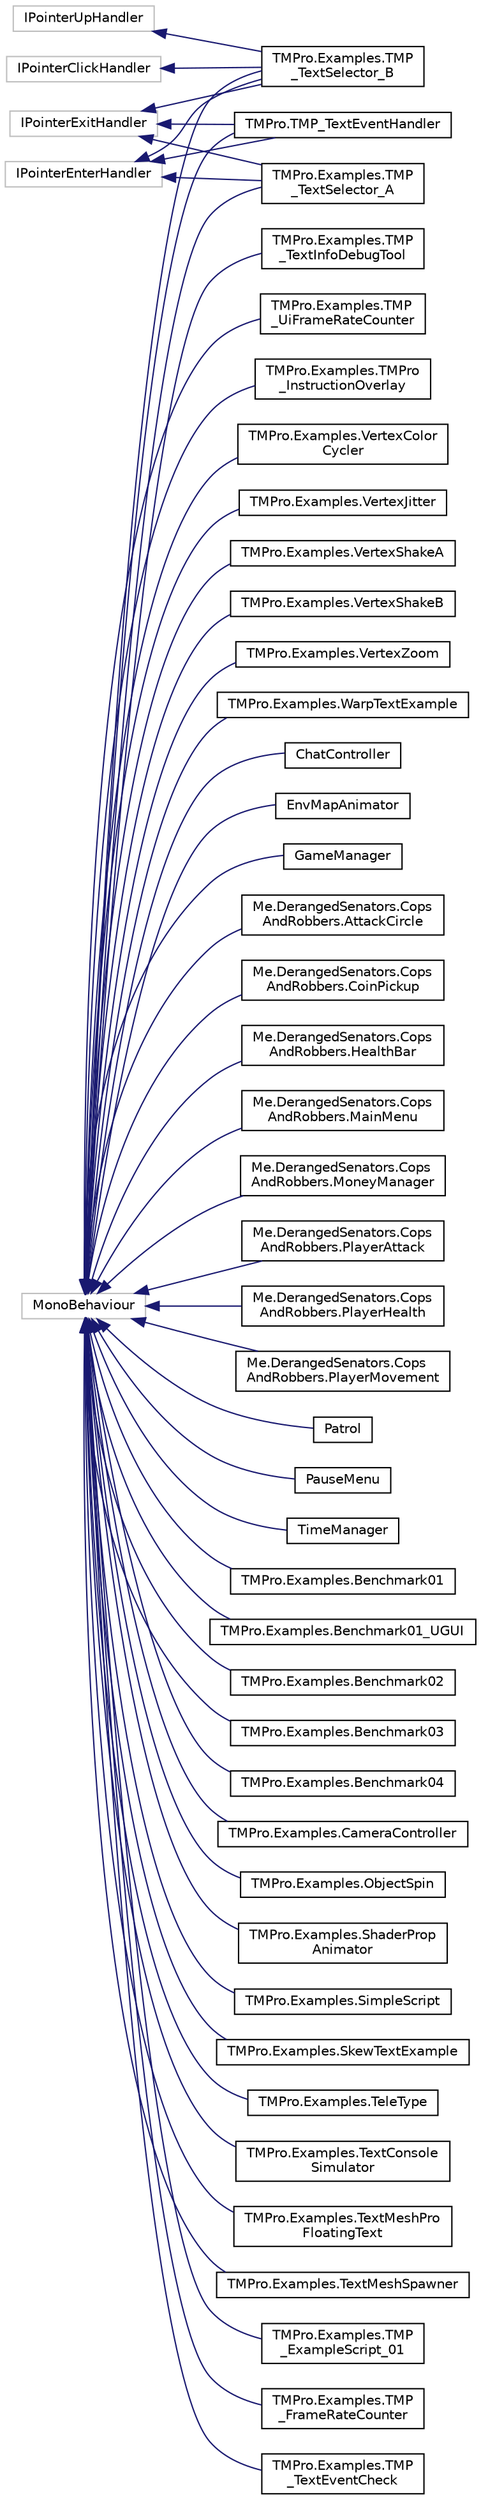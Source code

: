 digraph "Graphical Class Hierarchy"
{
  edge [fontname="Helvetica",fontsize="10",labelfontname="Helvetica",labelfontsize="10"];
  node [fontname="Helvetica",fontsize="10",shape=record];
  rankdir="LR";
  Node64 [label="IPointerClickHandler",height=0.2,width=0.4,color="grey75", fillcolor="white", style="filled"];
  Node64 -> Node49 [dir="back",color="midnightblue",fontsize="10",style="solid",fontname="Helvetica"];
  Node49 [label="TMPro.Examples.TMP\l_TextSelector_B",height=0.2,width=0.4,color="black", fillcolor="white", style="filled",URL="$classTMPro_1_1Examples_1_1TMP__TextSelector__B.html"];
  Node63 [label="IPointerEnterHandler",height=0.2,width=0.4,color="grey75", fillcolor="white", style="filled"];
  Node63 -> Node48 [dir="back",color="midnightblue",fontsize="10",style="solid",fontname="Helvetica"];
  Node48 [label="TMPro.Examples.TMP\l_TextSelector_A",height=0.2,width=0.4,color="black", fillcolor="white", style="filled",URL="$classTMPro_1_1Examples_1_1TMP__TextSelector__A.html"];
  Node63 -> Node49 [dir="back",color="midnightblue",fontsize="10",style="solid",fontname="Helvetica"];
  Node63 -> Node58 [dir="back",color="midnightblue",fontsize="10",style="solid",fontname="Helvetica"];
  Node58 [label="TMPro.TMP_TextEventHandler",height=0.2,width=0.4,color="black", fillcolor="white", style="filled",URL="$classTMPro_1_1TMP__TextEventHandler.html"];
  Node62 [label="IPointerExitHandler",height=0.2,width=0.4,color="grey75", fillcolor="white", style="filled"];
  Node62 -> Node48 [dir="back",color="midnightblue",fontsize="10",style="solid",fontname="Helvetica"];
  Node62 -> Node49 [dir="back",color="midnightblue",fontsize="10",style="solid",fontname="Helvetica"];
  Node62 -> Node58 [dir="back",color="midnightblue",fontsize="10",style="solid",fontname="Helvetica"];
  Node61 [label="IPointerUpHandler",height=0.2,width=0.4,color="grey75", fillcolor="white", style="filled"];
  Node61 -> Node49 [dir="back",color="midnightblue",fontsize="10",style="solid",fontname="Helvetica"];
  Node15 [label="MonoBehaviour",height=0.2,width=0.4,color="grey75", fillcolor="white", style="filled"];
  Node15 -> Node0 [dir="back",color="midnightblue",fontsize="10",style="solid",fontname="Helvetica"];
  Node0 [label="ChatController",height=0.2,width=0.4,color="black", fillcolor="white", style="filled",URL="$classChatController.html"];
  Node15 -> Node17 [dir="back",color="midnightblue",fontsize="10",style="solid",fontname="Helvetica"];
  Node17 [label="EnvMapAnimator",height=0.2,width=0.4,color="black", fillcolor="white", style="filled",URL="$classEnvMapAnimator.html"];
  Node15 -> Node18 [dir="back",color="midnightblue",fontsize="10",style="solid",fontname="Helvetica"];
  Node18 [label="GameManager",height=0.2,width=0.4,color="black", fillcolor="white", style="filled",URL="$classGameManager.html"];
  Node15 -> Node19 [dir="back",color="midnightblue",fontsize="10",style="solid",fontname="Helvetica"];
  Node19 [label="Me.DerangedSenators.Cops\lAndRobbers.AttackCircle",height=0.2,width=0.4,color="black", fillcolor="white", style="filled",URL="$classMe_1_1DerangedSenators_1_1CopsAndRobbers_1_1AttackCircle.html"];
  Node15 -> Node20 [dir="back",color="midnightblue",fontsize="10",style="solid",fontname="Helvetica"];
  Node20 [label="Me.DerangedSenators.Cops\lAndRobbers.CoinPickup",height=0.2,width=0.4,color="black", fillcolor="white", style="filled",URL="$classMe_1_1DerangedSenators_1_1CopsAndRobbers_1_1CoinPickup.html"];
  Node15 -> Node21 [dir="back",color="midnightblue",fontsize="10",style="solid",fontname="Helvetica"];
  Node21 [label="Me.DerangedSenators.Cops\lAndRobbers.HealthBar",height=0.2,width=0.4,color="black", fillcolor="white", style="filled",URL="$classMe_1_1DerangedSenators_1_1CopsAndRobbers_1_1HealthBar.html"];
  Node15 -> Node22 [dir="back",color="midnightblue",fontsize="10",style="solid",fontname="Helvetica"];
  Node22 [label="Me.DerangedSenators.Cops\lAndRobbers.MainMenu",height=0.2,width=0.4,color="black", fillcolor="white", style="filled",URL="$classMe_1_1DerangedSenators_1_1CopsAndRobbers_1_1MainMenu.html"];
  Node15 -> Node23 [dir="back",color="midnightblue",fontsize="10",style="solid",fontname="Helvetica"];
  Node23 [label="Me.DerangedSenators.Cops\lAndRobbers.MoneyManager",height=0.2,width=0.4,color="black", fillcolor="white", style="filled",URL="$classMe_1_1DerangedSenators_1_1CopsAndRobbers_1_1MoneyManager.html"];
  Node15 -> Node24 [dir="back",color="midnightblue",fontsize="10",style="solid",fontname="Helvetica"];
  Node24 [label="Me.DerangedSenators.Cops\lAndRobbers.PlayerAttack",height=0.2,width=0.4,color="black", fillcolor="white", style="filled",URL="$classMe_1_1DerangedSenators_1_1CopsAndRobbers_1_1PlayerAttack.html"];
  Node15 -> Node25 [dir="back",color="midnightblue",fontsize="10",style="solid",fontname="Helvetica"];
  Node25 [label="Me.DerangedSenators.Cops\lAndRobbers.PlayerHealth",height=0.2,width=0.4,color="black", fillcolor="white", style="filled",URL="$classMe_1_1DerangedSenators_1_1CopsAndRobbers_1_1PlayerHealth.html"];
  Node15 -> Node26 [dir="back",color="midnightblue",fontsize="10",style="solid",fontname="Helvetica"];
  Node26 [label="Me.DerangedSenators.Cops\lAndRobbers.PlayerMovement",height=0.2,width=0.4,color="black", fillcolor="white", style="filled",URL="$classMe_1_1DerangedSenators_1_1CopsAndRobbers_1_1PlayerMovement.html"];
  Node15 -> Node27 [dir="back",color="midnightblue",fontsize="10",style="solid",fontname="Helvetica"];
  Node27 [label="Patrol",height=0.2,width=0.4,color="black", fillcolor="white", style="filled",URL="$classPatrol.html"];
  Node15 -> Node28 [dir="back",color="midnightblue",fontsize="10",style="solid",fontname="Helvetica"];
  Node28 [label="PauseMenu",height=0.2,width=0.4,color="black", fillcolor="white", style="filled",URL="$classPauseMenu.html"];
  Node15 -> Node29 [dir="back",color="midnightblue",fontsize="10",style="solid",fontname="Helvetica"];
  Node29 [label="TimeManager",height=0.2,width=0.4,color="black", fillcolor="white", style="filled",URL="$classTimeManager.html"];
  Node15 -> Node30 [dir="back",color="midnightblue",fontsize="10",style="solid",fontname="Helvetica"];
  Node30 [label="TMPro.Examples.Benchmark01",height=0.2,width=0.4,color="black", fillcolor="white", style="filled",URL="$classTMPro_1_1Examples_1_1Benchmark01.html"];
  Node15 -> Node31 [dir="back",color="midnightblue",fontsize="10",style="solid",fontname="Helvetica"];
  Node31 [label="TMPro.Examples.Benchmark01_UGUI",height=0.2,width=0.4,color="black", fillcolor="white", style="filled",URL="$classTMPro_1_1Examples_1_1Benchmark01__UGUI.html"];
  Node15 -> Node32 [dir="back",color="midnightblue",fontsize="10",style="solid",fontname="Helvetica"];
  Node32 [label="TMPro.Examples.Benchmark02",height=0.2,width=0.4,color="black", fillcolor="white", style="filled",URL="$classTMPro_1_1Examples_1_1Benchmark02.html"];
  Node15 -> Node33 [dir="back",color="midnightblue",fontsize="10",style="solid",fontname="Helvetica"];
  Node33 [label="TMPro.Examples.Benchmark03",height=0.2,width=0.4,color="black", fillcolor="white", style="filled",URL="$classTMPro_1_1Examples_1_1Benchmark03.html"];
  Node15 -> Node34 [dir="back",color="midnightblue",fontsize="10",style="solid",fontname="Helvetica"];
  Node34 [label="TMPro.Examples.Benchmark04",height=0.2,width=0.4,color="black", fillcolor="white", style="filled",URL="$classTMPro_1_1Examples_1_1Benchmark04.html"];
  Node15 -> Node35 [dir="back",color="midnightblue",fontsize="10",style="solid",fontname="Helvetica"];
  Node35 [label="TMPro.Examples.CameraController",height=0.2,width=0.4,color="black", fillcolor="white", style="filled",URL="$classTMPro_1_1Examples_1_1CameraController.html"];
  Node15 -> Node36 [dir="back",color="midnightblue",fontsize="10",style="solid",fontname="Helvetica"];
  Node36 [label="TMPro.Examples.ObjectSpin",height=0.2,width=0.4,color="black", fillcolor="white", style="filled",URL="$classTMPro_1_1Examples_1_1ObjectSpin.html"];
  Node15 -> Node37 [dir="back",color="midnightblue",fontsize="10",style="solid",fontname="Helvetica"];
  Node37 [label="TMPro.Examples.ShaderProp\lAnimator",height=0.2,width=0.4,color="black", fillcolor="white", style="filled",URL="$classTMPro_1_1Examples_1_1ShaderPropAnimator.html"];
  Node15 -> Node38 [dir="back",color="midnightblue",fontsize="10",style="solid",fontname="Helvetica"];
  Node38 [label="TMPro.Examples.SimpleScript",height=0.2,width=0.4,color="black", fillcolor="white", style="filled",URL="$classTMPro_1_1Examples_1_1SimpleScript.html"];
  Node15 -> Node39 [dir="back",color="midnightblue",fontsize="10",style="solid",fontname="Helvetica"];
  Node39 [label="TMPro.Examples.SkewTextExample",height=0.2,width=0.4,color="black", fillcolor="white", style="filled",URL="$classTMPro_1_1Examples_1_1SkewTextExample.html"];
  Node15 -> Node40 [dir="back",color="midnightblue",fontsize="10",style="solid",fontname="Helvetica"];
  Node40 [label="TMPro.Examples.TeleType",height=0.2,width=0.4,color="black", fillcolor="white", style="filled",URL="$classTMPro_1_1Examples_1_1TeleType.html"];
  Node15 -> Node41 [dir="back",color="midnightblue",fontsize="10",style="solid",fontname="Helvetica"];
  Node41 [label="TMPro.Examples.TextConsole\lSimulator",height=0.2,width=0.4,color="black", fillcolor="white", style="filled",URL="$classTMPro_1_1Examples_1_1TextConsoleSimulator.html"];
  Node15 -> Node42 [dir="back",color="midnightblue",fontsize="10",style="solid",fontname="Helvetica"];
  Node42 [label="TMPro.Examples.TextMeshPro\lFloatingText",height=0.2,width=0.4,color="black", fillcolor="white", style="filled",URL="$classTMPro_1_1Examples_1_1TextMeshProFloatingText.html"];
  Node15 -> Node43 [dir="back",color="midnightblue",fontsize="10",style="solid",fontname="Helvetica"];
  Node43 [label="TMPro.Examples.TextMeshSpawner",height=0.2,width=0.4,color="black", fillcolor="white", style="filled",URL="$classTMPro_1_1Examples_1_1TextMeshSpawner.html"];
  Node15 -> Node44 [dir="back",color="midnightblue",fontsize="10",style="solid",fontname="Helvetica"];
  Node44 [label="TMPro.Examples.TMP\l_ExampleScript_01",height=0.2,width=0.4,color="black", fillcolor="white", style="filled",URL="$classTMPro_1_1Examples_1_1TMP__ExampleScript__01.html"];
  Node15 -> Node45 [dir="back",color="midnightblue",fontsize="10",style="solid",fontname="Helvetica"];
  Node45 [label="TMPro.Examples.TMP\l_FrameRateCounter",height=0.2,width=0.4,color="black", fillcolor="white", style="filled",URL="$classTMPro_1_1Examples_1_1TMP__FrameRateCounter.html"];
  Node15 -> Node46 [dir="back",color="midnightblue",fontsize="10",style="solid",fontname="Helvetica"];
  Node46 [label="TMPro.Examples.TMP\l_TextEventCheck",height=0.2,width=0.4,color="black", fillcolor="white", style="filled",URL="$classTMPro_1_1Examples_1_1TMP__TextEventCheck.html"];
  Node15 -> Node47 [dir="back",color="midnightblue",fontsize="10",style="solid",fontname="Helvetica"];
  Node47 [label="TMPro.Examples.TMP\l_TextInfoDebugTool",height=0.2,width=0.4,color="black", fillcolor="white", style="filled",URL="$classTMPro_1_1Examples_1_1TMP__TextInfoDebugTool.html"];
  Node15 -> Node48 [dir="back",color="midnightblue",fontsize="10",style="solid",fontname="Helvetica"];
  Node15 -> Node49 [dir="back",color="midnightblue",fontsize="10",style="solid",fontname="Helvetica"];
  Node15 -> Node50 [dir="back",color="midnightblue",fontsize="10",style="solid",fontname="Helvetica"];
  Node50 [label="TMPro.Examples.TMP\l_UiFrameRateCounter",height=0.2,width=0.4,color="black", fillcolor="white", style="filled",URL="$classTMPro_1_1Examples_1_1TMP__UiFrameRateCounter.html"];
  Node15 -> Node51 [dir="back",color="midnightblue",fontsize="10",style="solid",fontname="Helvetica"];
  Node51 [label="TMPro.Examples.TMPro\l_InstructionOverlay",height=0.2,width=0.4,color="black", fillcolor="white", style="filled",URL="$classTMPro_1_1Examples_1_1TMPro__InstructionOverlay.html"];
  Node15 -> Node52 [dir="back",color="midnightblue",fontsize="10",style="solid",fontname="Helvetica"];
  Node52 [label="TMPro.Examples.VertexColor\lCycler",height=0.2,width=0.4,color="black", fillcolor="white", style="filled",URL="$classTMPro_1_1Examples_1_1VertexColorCycler.html"];
  Node15 -> Node53 [dir="back",color="midnightblue",fontsize="10",style="solid",fontname="Helvetica"];
  Node53 [label="TMPro.Examples.VertexJitter",height=0.2,width=0.4,color="black", fillcolor="white", style="filled",URL="$classTMPro_1_1Examples_1_1VertexJitter.html"];
  Node15 -> Node54 [dir="back",color="midnightblue",fontsize="10",style="solid",fontname="Helvetica"];
  Node54 [label="TMPro.Examples.VertexShakeA",height=0.2,width=0.4,color="black", fillcolor="white", style="filled",URL="$classTMPro_1_1Examples_1_1VertexShakeA.html"];
  Node15 -> Node55 [dir="back",color="midnightblue",fontsize="10",style="solid",fontname="Helvetica"];
  Node55 [label="TMPro.Examples.VertexShakeB",height=0.2,width=0.4,color="black", fillcolor="white", style="filled",URL="$classTMPro_1_1Examples_1_1VertexShakeB.html"];
  Node15 -> Node56 [dir="back",color="midnightblue",fontsize="10",style="solid",fontname="Helvetica"];
  Node56 [label="TMPro.Examples.VertexZoom",height=0.2,width=0.4,color="black", fillcolor="white", style="filled",URL="$classTMPro_1_1Examples_1_1VertexZoom.html"];
  Node15 -> Node57 [dir="back",color="midnightblue",fontsize="10",style="solid",fontname="Helvetica"];
  Node57 [label="TMPro.Examples.WarpTextExample",height=0.2,width=0.4,color="black", fillcolor="white", style="filled",URL="$classTMPro_1_1Examples_1_1WarpTextExample.html"];
  Node15 -> Node58 [dir="back",color="midnightblue",fontsize="10",style="solid",fontname="Helvetica"];
}
